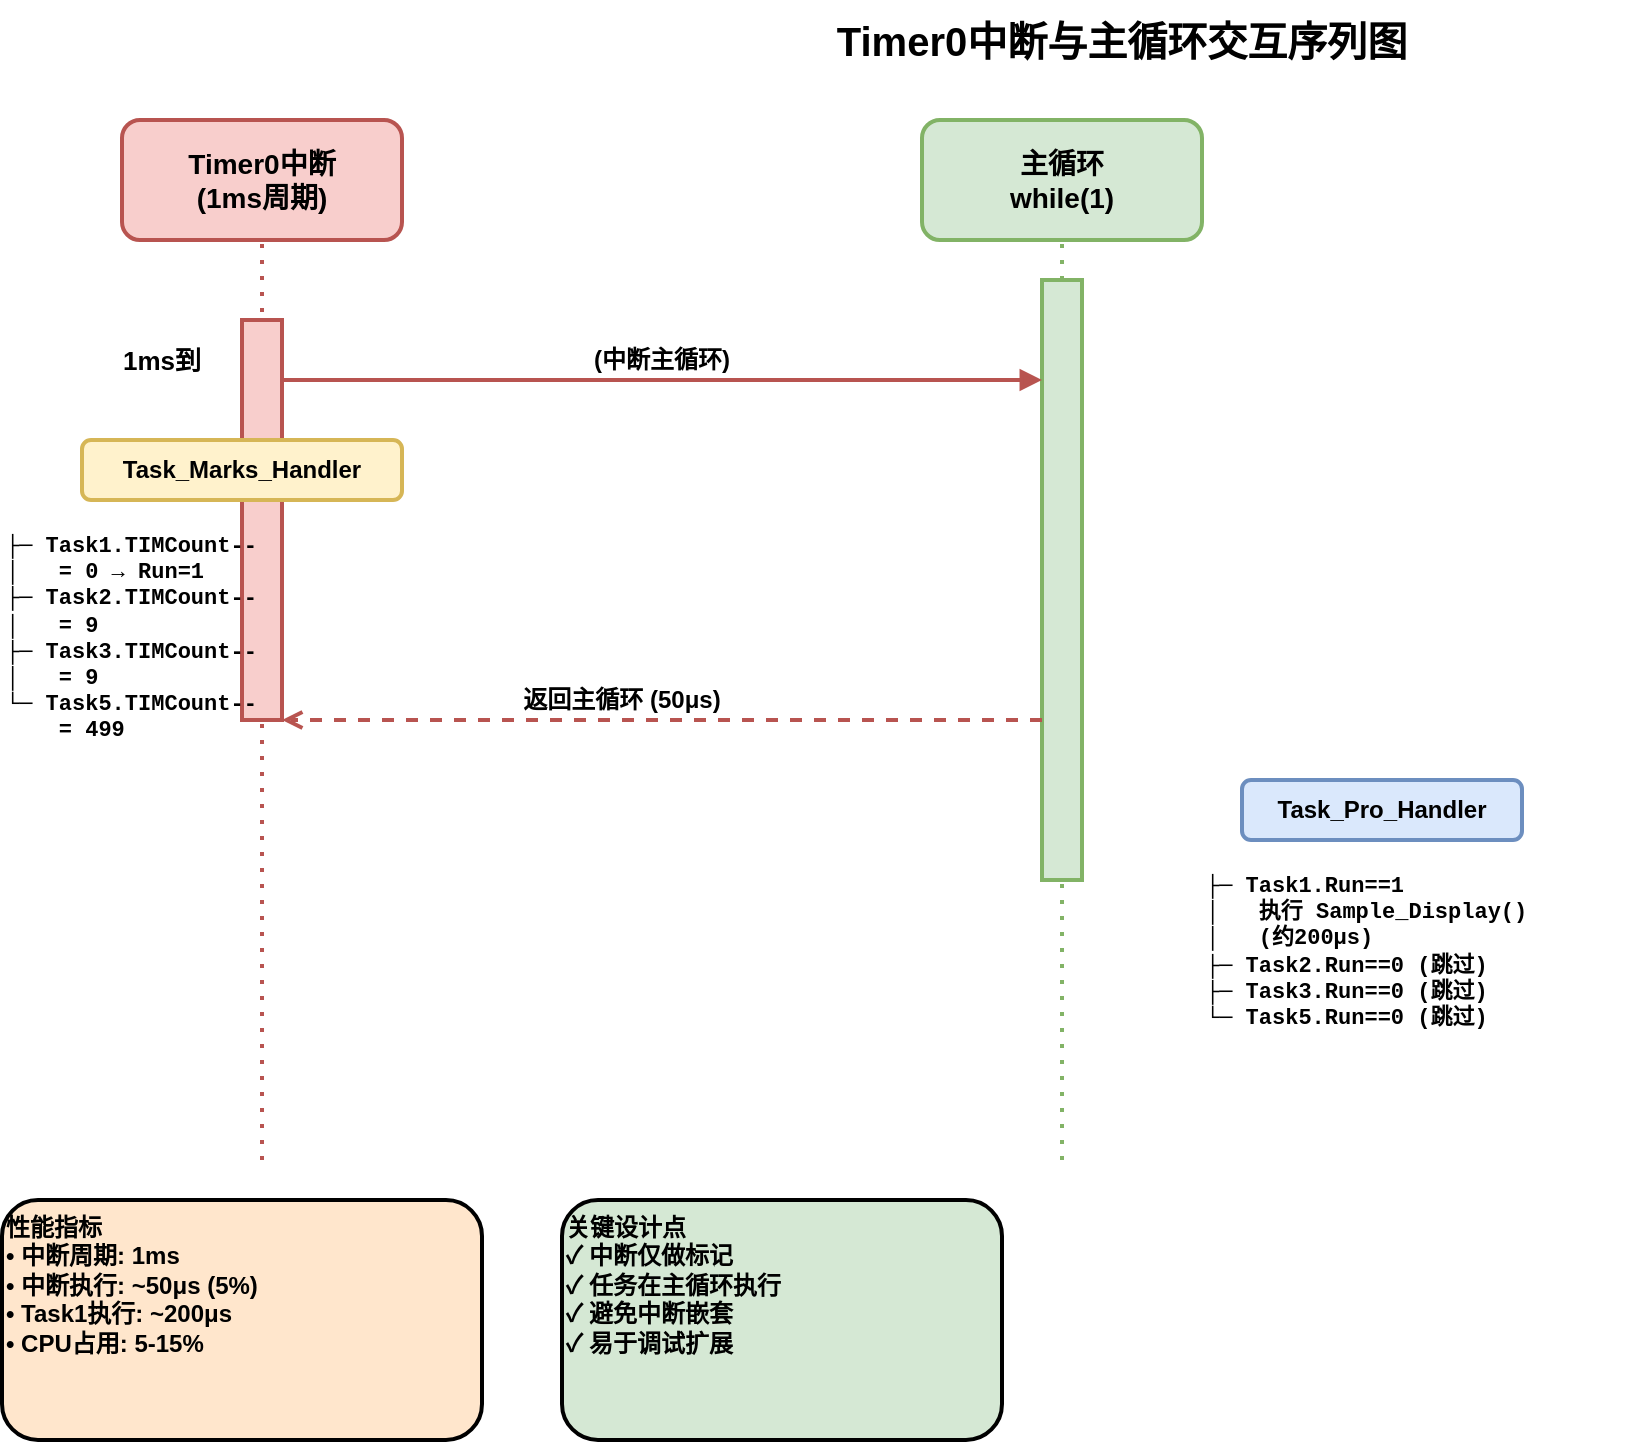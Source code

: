 <mxfile>
    <diagram name="中断与主循环交互" id="sequence-diagram-001">
        <mxGraphModel dx="1168" dy="1505" grid="1" gridSize="10" guides="1" tooltips="1" connect="1" arrows="1" fold="1" page="1" pageScale="1" pageWidth="1200" pageHeight="900" background="#ffffff" math="0" shadow="0">
            <root>
                <mxCell id="0"/>
                <mxCell id="1" parent="0"/>
                <mxCell id="2" value="Timer0中断与主循环交互序列图" style="text;html=1;strokeColor=none;fillColor=none;align=center;verticalAlign=middle;whiteSpace=wrap;fontSize=20;fontStyle=1;fontColor=#000000;" parent="1" vertex="1">
                    <mxGeometry x="350" y="20" width="500" height="40" as="geometry"/>
                </mxCell>
                <mxCell id="3" value="Timer0中断&lt;br&gt;(1ms周期)" style="rounded=1;whiteSpace=wrap;html=1;fillColor=#f8cecc;strokeColor=#b85450;strokeWidth=2;fontSize=14;fontStyle=1;fontColor=#000000;" parent="1" vertex="1">
                    <mxGeometry x="100" y="80" width="140" height="60" as="geometry"/>
                </mxCell>
                <mxCell id="4" value="主循环&lt;br&gt;while(1)" style="rounded=1;whiteSpace=wrap;html=1;fillColor=#d5e8d4;strokeColor=#82b366;strokeWidth=2;fontSize=14;fontStyle=1;fontColor=#000000;" parent="1" vertex="1">
                    <mxGeometry x="500" y="80" width="140" height="60" as="geometry"/>
                </mxCell>
                <mxCell id="5" value="" style="endArrow=none;dashed=1;html=1;dashPattern=1 3;strokeWidth=2;strokeColor=#b85450;" parent="1" edge="1">
                    <mxGeometry width="50" height="50" relative="1" as="geometry">
                        <mxPoint x="170" y="600" as="sourcePoint"/>
                        <mxPoint x="170" y="140" as="targetPoint"/>
                    </mxGeometry>
                </mxCell>
                <mxCell id="6" value="" style="endArrow=none;dashed=1;html=1;dashPattern=1 3;strokeWidth=2;strokeColor=#82b366;" parent="1" edge="1">
                    <mxGeometry width="50" height="50" relative="1" as="geometry">
                        <mxPoint x="570" y="600" as="sourcePoint"/>
                        <mxPoint x="570" y="140" as="targetPoint"/>
                    </mxGeometry>
                </mxCell>
                <mxCell id="7" value="" style="rounded=0;whiteSpace=wrap;html=1;fillColor=#f8cecc;strokeColor=#b85450;strokeWidth=2;" parent="1" vertex="1">
                    <mxGeometry x="160" y="180" width="20" height="200" as="geometry"/>
                </mxCell>
                <mxCell id="8" value="" style="rounded=0;whiteSpace=wrap;html=1;fillColor=#d5e8d4;strokeColor=#82b366;strokeWidth=2;" parent="1" vertex="1">
                    <mxGeometry x="560" y="160" width="20" height="300" as="geometry"/>
                </mxCell>
                <mxCell id="9" value="1ms到" style="text;html=1;strokeColor=none;fillColor=none;align=center;verticalAlign=middle;whiteSpace=wrap;fontSize=13;fontStyle=1;fontColor=#000000;" parent="1" vertex="1">
                    <mxGeometry x="80" y="190" width="80" height="20" as="geometry"/>
                </mxCell>
                <mxCell id="10" value="" style="edgeStyle=orthogonalEdgeStyle;rounded=0;orthogonalLoop=1;jettySize=auto;html=1;strokeWidth=2;strokeColor=#b85450;endArrow=block;endFill=1;" parent="1" edge="1">
                    <mxGeometry relative="1" as="geometry">
                        <mxPoint x="180" y="210" as="sourcePoint"/>
                        <mxPoint x="560" y="210" as="targetPoint"/>
                    </mxGeometry>
                </mxCell>
                <mxCell id="11" value="(中断主循环)" style="text;html=1;strokeColor=none;fillColor=none;align=center;verticalAlign=middle;whiteSpace=wrap;fontSize=12;fontStyle=1;fontColor=#000000;" parent="1" vertex="1">
                    <mxGeometry x="310" y="190" width="120" height="20" as="geometry"/>
                </mxCell>
                <mxCell id="12" value="Task_Marks_Handler" style="rounded=1;whiteSpace=wrap;html=1;fillColor=#fff2cc;strokeColor=#d6b656;strokeWidth=2;fontSize=12;fontStyle=1;fontColor=#000000;align=center;" parent="1" vertex="1">
                    <mxGeometry x="80" y="240" width="160" height="30" as="geometry"/>
                </mxCell>
                <mxCell id="13" value="├─ Task1.TIMCount--&lt;br&gt;│&amp;nbsp;&amp;nbsp; = 0 → Run=1&lt;br&gt;├─ Task2.TIMCount--&lt;br&gt;│&amp;nbsp;&amp;nbsp; = 9&lt;br&gt;├─ Task3.TIMCount--&lt;br&gt;│&amp;nbsp;&amp;nbsp; = 9&lt;br&gt;└─ Task5.TIMCount--&lt;br&gt;&amp;nbsp;&amp;nbsp;&amp;nbsp; = 499" style="text;html=1;strokeColor=none;fillColor=none;align=left;verticalAlign=top;whiteSpace=wrap;fontSize=11;fontStyle=1;fontColor=#000000;fontFamily=Courier New;" parent="1" vertex="1">
                    <mxGeometry x="40" y="280" width="180" height="120" as="geometry"/>
                </mxCell>
                <mxCell id="14" value="" style="edgeStyle=orthogonalEdgeStyle;rounded=0;orthogonalLoop=1;jettySize=auto;html=1;strokeWidth=2;strokeColor=#b85450;endArrow=open;endFill=0;dashed=1;" parent="1" edge="1">
                    <mxGeometry relative="1" as="geometry">
                        <mxPoint x="560" y="380" as="sourcePoint"/>
                        <mxPoint x="180" y="380" as="targetPoint"/>
                    </mxGeometry>
                </mxCell>
                <mxCell id="15" value="返回主循环 (50μs)" style="text;html=1;strokeColor=none;fillColor=none;align=center;verticalAlign=middle;whiteSpace=wrap;fontSize=12;fontStyle=1;fontColor=#000000;" parent="1" vertex="1">
                    <mxGeometry x="280" y="360" width="140" height="20" as="geometry"/>
                </mxCell>
                <mxCell id="16" value="Task_Pro_Handler" style="rounded=1;whiteSpace=wrap;html=1;fillColor=#dae8fc;strokeColor=#6c8ebf;strokeWidth=2;fontSize=12;fontStyle=1;fontColor=#000000;align=center;" parent="1" vertex="1">
                    <mxGeometry x="660" y="410" width="140" height="30" as="geometry"/>
                </mxCell>
                <mxCell id="17" value="├─ Task1.Run==1&lt;br&gt;│&amp;nbsp;&amp;nbsp; 执行 Sample_Display()&lt;br&gt;│&amp;nbsp;&amp;nbsp; (约200μs)&lt;br&gt;├─ Task2.Run==0 (跳过)&lt;br&gt;├─ Task3.Run==0 (跳过)&lt;br&gt;└─ Task5.Run==0 (跳过)" style="text;html=1;strokeColor=none;fillColor=none;align=left;verticalAlign=top;whiteSpace=wrap;fontSize=11;fontStyle=1;fontColor=#000000;fontFamily=Courier New;" parent="1" vertex="1">
                    <mxGeometry x="640" y="450" width="220" height="100" as="geometry"/>
                </mxCell>
                <mxCell id="18" value="性能指标&lt;br&gt;• 中断周期: 1ms&lt;br&gt;• 中断执行: ~50μs (5%)&lt;br&gt;• Task1执行: ~200μs&lt;br&gt;• CPU占用: 5-15%" style="rounded=1;whiteSpace=wrap;html=1;fillColor=#ffe6cc;strokeColor=#000000;strokeWidth=2;fontSize=12;fontStyle=1;fontColor=#000000;align=left;verticalAlign=top;" parent="1" vertex="1">
                    <mxGeometry x="40" y="620" width="240" height="120" as="geometry"/>
                </mxCell>
                <mxCell id="19" value="关键设计点&lt;br&gt;✓ 中断仅做标记&lt;br&gt;✓ 任务在主循环执行&lt;br&gt;✓ 避免中断嵌套&lt;br&gt;✓ 易于调试扩展" style="rounded=1;whiteSpace=wrap;html=1;fillColor=#d5e8d4;strokeColor=#000000;strokeWidth=2;fontSize=12;fontStyle=1;fontColor=#000000;align=left;verticalAlign=top;" parent="1" vertex="1">
                    <mxGeometry x="320" y="620" width="220" height="120" as="geometry"/>
                </mxCell>
            </root>
        </mxGraphModel>
    </diagram>
</mxfile>